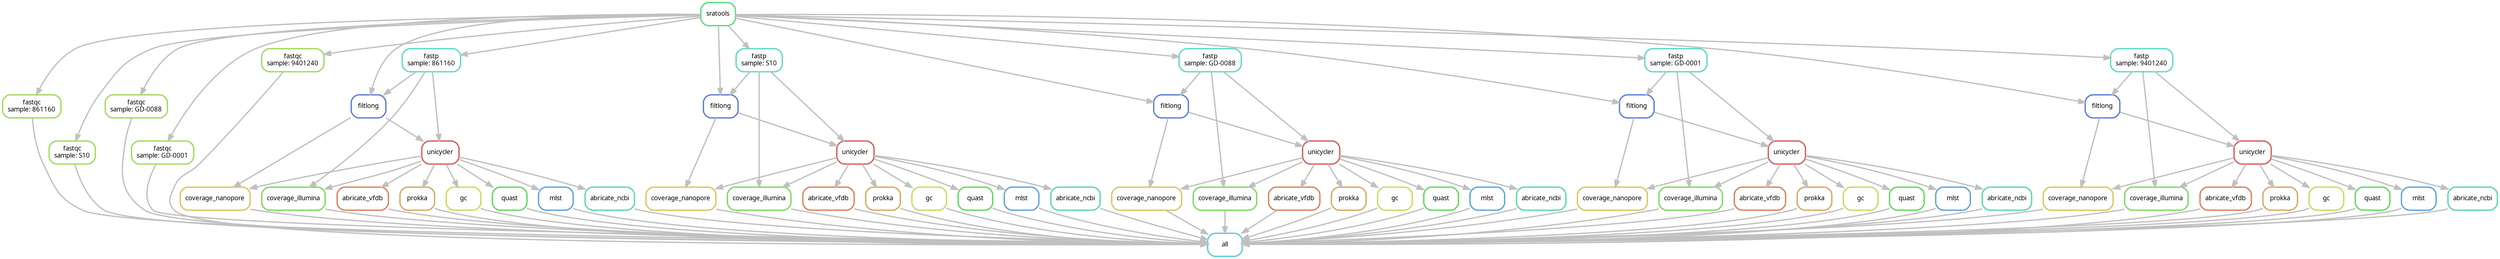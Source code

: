 digraph snakemake_dag {
    graph[bgcolor=white, margin=0];
    node[shape=box, style=rounded, fontname=sans,                 fontsize=10, penwidth=2];
    edge[penwidth=2, color=grey];
	0[label = "all", color = "0.52 0.6 0.85", style="rounded"];
	1[label = "fastqc\nsample: 861160", color = "0.24 0.6 0.85", style="rounded"];
	2[label = "sratools", color = "0.38 0.6 0.85", style="rounded"];
	3[label = "fastqc\nsample: S10", color = "0.24 0.6 0.85", style="rounded"];
	4[label = "fastqc\nsample: GD-0088", color = "0.24 0.6 0.85", style="rounded"];
	5[label = "fastqc\nsample: GD-0001", color = "0.24 0.6 0.85", style="rounded"];
	6[label = "fastqc\nsample: 9401240", color = "0.24 0.6 0.85", style="rounded"];
	7[label = "quast", color = "0.33 0.6 0.85", style="rounded"];
	8[label = "unicycler", color = "0.00 0.6 0.85", style="rounded"];
	9[label = "filtlong", color = "0.62 0.6 0.85", style="rounded"];
	10[label = "fastp\nsample: 861160", color = "0.48 0.6 0.85", style="rounded"];
	11[label = "quast", color = "0.33 0.6 0.85", style="rounded"];
	12[label = "unicycler", color = "0.00 0.6 0.85", style="rounded"];
	13[label = "filtlong", color = "0.62 0.6 0.85", style="rounded"];
	14[label = "fastp\nsample: S10", color = "0.48 0.6 0.85", style="rounded"];
	15[label = "quast", color = "0.33 0.6 0.85", style="rounded"];
	16[label = "unicycler", color = "0.00 0.6 0.85", style="rounded"];
	17[label = "filtlong", color = "0.62 0.6 0.85", style="rounded"];
	18[label = "fastp\nsample: GD-0088", color = "0.48 0.6 0.85", style="rounded"];
	19[label = "quast", color = "0.33 0.6 0.85", style="rounded"];
	20[label = "unicycler", color = "0.00 0.6 0.85", style="rounded"];
	21[label = "filtlong", color = "0.62 0.6 0.85", style="rounded"];
	22[label = "fastp\nsample: GD-0001", color = "0.48 0.6 0.85", style="rounded"];
	23[label = "quast", color = "0.33 0.6 0.85", style="rounded"];
	24[label = "unicycler", color = "0.00 0.6 0.85", style="rounded"];
	25[label = "filtlong", color = "0.62 0.6 0.85", style="rounded"];
	26[label = "fastp\nsample: 9401240", color = "0.48 0.6 0.85", style="rounded"];
	27[label = "mlst", color = "0.57 0.6 0.85", style="rounded"];
	28[label = "mlst", color = "0.57 0.6 0.85", style="rounded"];
	29[label = "mlst", color = "0.57 0.6 0.85", style="rounded"];
	30[label = "mlst", color = "0.57 0.6 0.85", style="rounded"];
	31[label = "mlst", color = "0.57 0.6 0.85", style="rounded"];
	32[label = "coverage_illumina", color = "0.29 0.6 0.85", style="rounded"];
	33[label = "coverage_illumina", color = "0.29 0.6 0.85", style="rounded"];
	34[label = "coverage_illumina", color = "0.29 0.6 0.85", style="rounded"];
	35[label = "coverage_illumina", color = "0.29 0.6 0.85", style="rounded"];
	36[label = "coverage_illumina", color = "0.29 0.6 0.85", style="rounded"];
	37[label = "coverage_nanopore", color = "0.14 0.6 0.85", style="rounded"];
	38[label = "coverage_nanopore", color = "0.14 0.6 0.85", style="rounded"];
	39[label = "coverage_nanopore", color = "0.14 0.6 0.85", style="rounded"];
	40[label = "coverage_nanopore", color = "0.14 0.6 0.85", style="rounded"];
	41[label = "coverage_nanopore", color = "0.14 0.6 0.85", style="rounded"];
	42[label = "abricate_ncbi", color = "0.43 0.6 0.85", style="rounded"];
	43[label = "abricate_ncbi", color = "0.43 0.6 0.85", style="rounded"];
	44[label = "abricate_ncbi", color = "0.43 0.6 0.85", style="rounded"];
	45[label = "abricate_ncbi", color = "0.43 0.6 0.85", style="rounded"];
	46[label = "abricate_ncbi", color = "0.43 0.6 0.85", style="rounded"];
	47[label = "abricate_vfdb", color = "0.05 0.6 0.85", style="rounded"];
	48[label = "abricate_vfdb", color = "0.05 0.6 0.85", style="rounded"];
	49[label = "abricate_vfdb", color = "0.05 0.6 0.85", style="rounded"];
	50[label = "abricate_vfdb", color = "0.05 0.6 0.85", style="rounded"];
	51[label = "abricate_vfdb", color = "0.05 0.6 0.85", style="rounded"];
	52[label = "prokka", color = "0.10 0.6 0.85", style="rounded"];
	53[label = "prokka", color = "0.10 0.6 0.85", style="rounded"];
	54[label = "prokka", color = "0.10 0.6 0.85", style="rounded"];
	55[label = "prokka", color = "0.10 0.6 0.85", style="rounded"];
	56[label = "prokka", color = "0.10 0.6 0.85", style="rounded"];
	57[label = "gc", color = "0.19 0.6 0.85", style="rounded"];
	58[label = "gc", color = "0.19 0.6 0.85", style="rounded"];
	59[label = "gc", color = "0.19 0.6 0.85", style="rounded"];
	60[label = "gc", color = "0.19 0.6 0.85", style="rounded"];
	61[label = "gc", color = "0.19 0.6 0.85", style="rounded"];
	1 -> 0
	3 -> 0
	4 -> 0
	5 -> 0
	6 -> 0
	7 -> 0
	11 -> 0
	15 -> 0
	19 -> 0
	23 -> 0
	27 -> 0
	28 -> 0
	29 -> 0
	30 -> 0
	31 -> 0
	32 -> 0
	33 -> 0
	34 -> 0
	35 -> 0
	36 -> 0
	37 -> 0
	38 -> 0
	39 -> 0
	40 -> 0
	41 -> 0
	42 -> 0
	43 -> 0
	44 -> 0
	45 -> 0
	46 -> 0
	47 -> 0
	48 -> 0
	49 -> 0
	50 -> 0
	51 -> 0
	52 -> 0
	53 -> 0
	54 -> 0
	55 -> 0
	56 -> 0
	57 -> 0
	58 -> 0
	59 -> 0
	60 -> 0
	61 -> 0
	2 -> 1
	2 -> 3
	2 -> 4
	2 -> 5
	2 -> 6
	8 -> 7
	9 -> 8
	10 -> 8
	2 -> 9
	10 -> 9
	2 -> 10
	12 -> 11
	13 -> 12
	14 -> 12
	2 -> 13
	14 -> 13
	2 -> 14
	16 -> 15
	17 -> 16
	18 -> 16
	2 -> 17
	18 -> 17
	2 -> 18
	20 -> 19
	21 -> 20
	22 -> 20
	2 -> 21
	22 -> 21
	2 -> 22
	24 -> 23
	25 -> 24
	26 -> 24
	2 -> 25
	26 -> 25
	2 -> 26
	8 -> 27
	12 -> 28
	16 -> 29
	20 -> 30
	24 -> 31
	10 -> 32
	8 -> 32
	14 -> 33
	12 -> 33
	18 -> 34
	16 -> 34
	22 -> 35
	20 -> 35
	26 -> 36
	24 -> 36
	9 -> 37
	8 -> 37
	13 -> 38
	12 -> 38
	17 -> 39
	16 -> 39
	21 -> 40
	20 -> 40
	25 -> 41
	24 -> 41
	8 -> 42
	12 -> 43
	16 -> 44
	20 -> 45
	24 -> 46
	8 -> 47
	12 -> 48
	16 -> 49
	20 -> 50
	24 -> 51
	8 -> 52
	12 -> 53
	16 -> 54
	20 -> 55
	24 -> 56
	8 -> 57
	12 -> 58
	16 -> 59
	20 -> 60
	24 -> 61
}            
